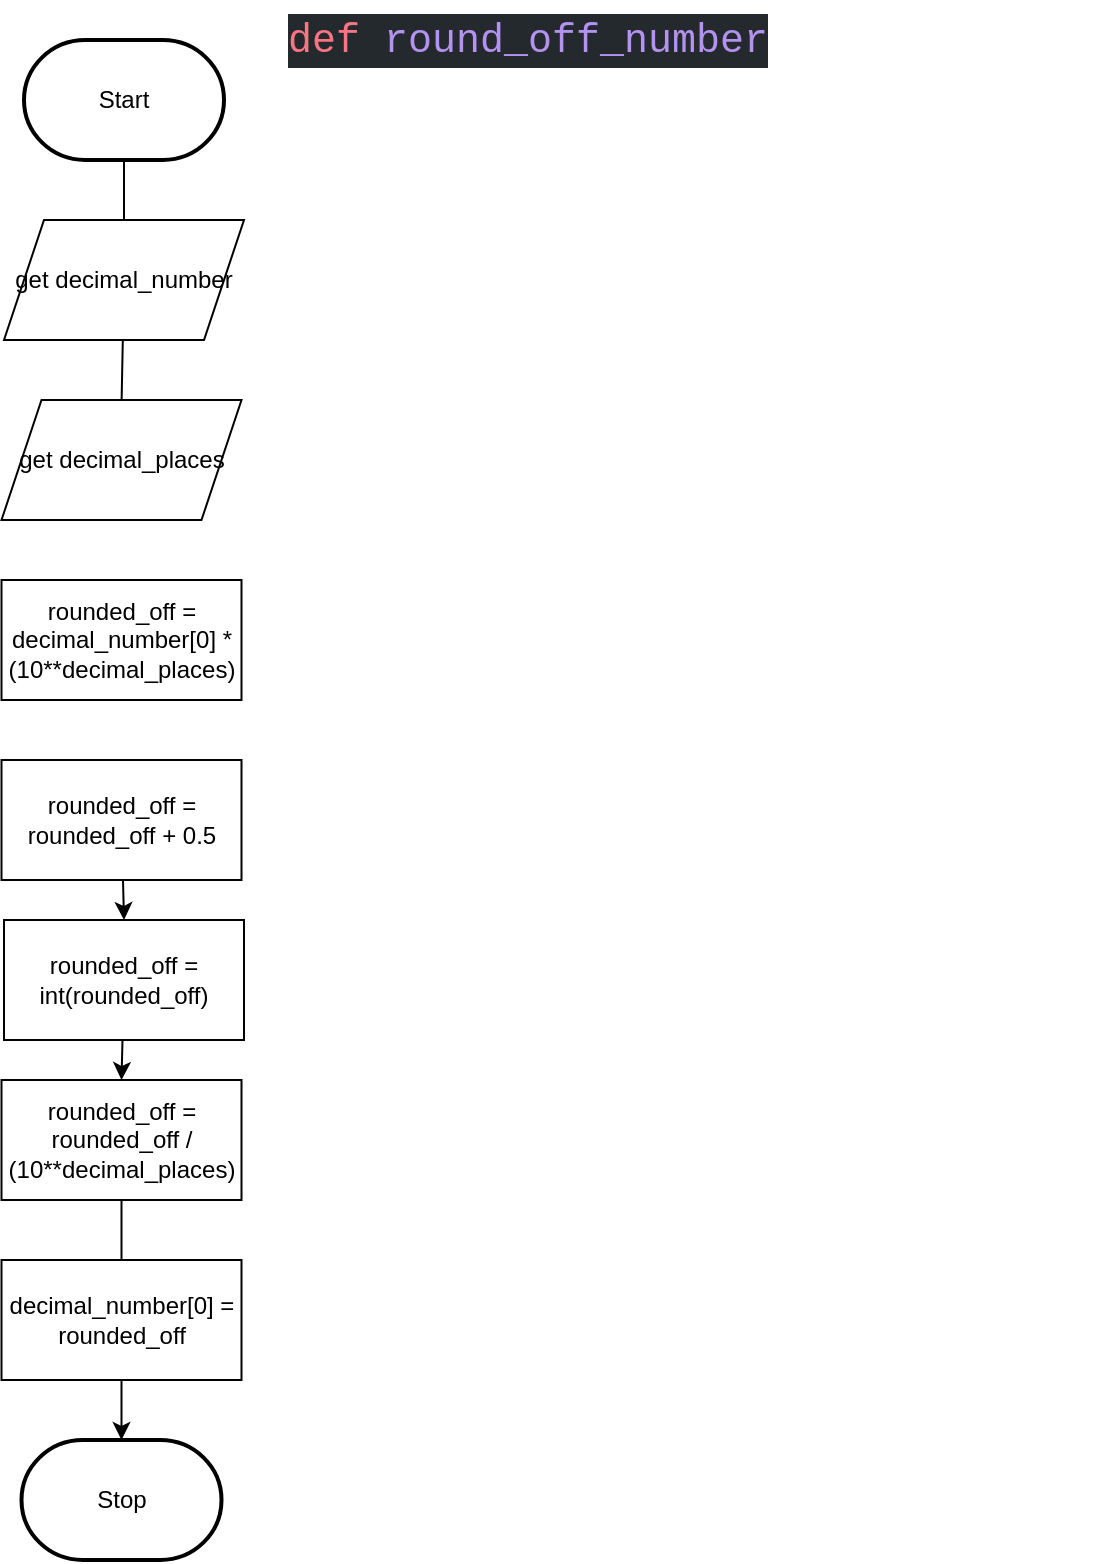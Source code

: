 <mxfile>
    <diagram id="rRbzi94DjYtUf3qIHJvX" name="Page-1">
        <mxGraphModel dx="848" dy="466" grid="1" gridSize="10" guides="1" tooltips="1" connect="1" arrows="1" fold="1" page="1" pageScale="1" pageWidth="827" pageHeight="1169" math="0" shadow="0">
            <root>
                <mxCell id="0"/>
                <mxCell id="1" parent="0"/>
                <mxCell id="92" style="edgeStyle=none;html=1;" parent="1" source="2" edge="1">
                    <mxGeometry relative="1" as="geometry">
                        <mxPoint x="320" y="180" as="targetPoint"/>
                    </mxGeometry>
                </mxCell>
                <mxCell id="2" value="Start" style="strokeWidth=2;html=1;shape=mxgraph.flowchart.terminator;whiteSpace=wrap;" parent="1" vertex="1">
                    <mxGeometry x="270" y="70" width="100" height="60" as="geometry"/>
                </mxCell>
                <mxCell id="97" style="edgeStyle=none;html=1;entryX=0.569;entryY=-0.057;entryDx=0;entryDy=0;entryPerimeter=0;" parent="1" source="94" edge="1">
                    <mxGeometry relative="1" as="geometry">
                        <mxPoint x="318.28" y="276.58" as="targetPoint"/>
                    </mxGeometry>
                </mxCell>
                <mxCell id="94" value="get decimal_number" style="shape=parallelogram;perimeter=parallelogramPerimeter;whiteSpace=wrap;html=1;fixedSize=1;" parent="1" vertex="1">
                    <mxGeometry x="260" y="160" width="120" height="60" as="geometry"/>
                </mxCell>
                <mxCell id="118" value="&lt;div style=&quot;color: rgb(225 , 228 , 232) ; background-color: rgb(36 , 41 , 46) ; font-family: &amp;#34;comic mono&amp;#34; , &amp;#34;consolas&amp;#34; , &amp;#34;courier new&amp;#34; , monospace , &amp;#34;consolas&amp;#34; , &amp;#34;courier new&amp;#34; , monospace ; font-weight: normal ; font-size: 20px ; line-height: 27px&quot;&gt;&lt;div style=&quot;font-family: &amp;#34;comic mono&amp;#34; , &amp;#34;consolas&amp;#34; , &amp;#34;courier new&amp;#34; , monospace , &amp;#34;consolas&amp;#34; , &amp;#34;courier new&amp;#34; , monospace ; line-height: 27px&quot;&gt;&lt;span style=&quot;color: #f97583&quot;&gt;def&lt;/span&gt; &lt;span style=&quot;color: #b392f0&quot;&gt;round_off_number&lt;/span&gt;&lt;/div&gt;&lt;/div&gt;" style="text;whiteSpace=wrap;html=1;" parent="1" vertex="1">
                    <mxGeometry x="400" y="50" width="410" height="40" as="geometry"/>
                </mxCell>
                <mxCell id="155" style="edgeStyle=none;html=1;" parent="1" edge="1">
                    <mxGeometry relative="1" as="geometry">
                        <mxPoint x="320" y="380" as="targetPoint"/>
                        <mxPoint x="320" y="340" as="sourcePoint"/>
                    </mxGeometry>
                </mxCell>
                <mxCell id="158" style="edgeStyle=none;html=1;entryX=0.5;entryY=0;entryDx=0;entryDy=0;fontSize=12;fontColor=#F0F0F0;" parent="1" edge="1">
                    <mxGeometry relative="1" as="geometry">
                        <mxPoint x="319.5" y="440" as="sourcePoint"/>
                        <mxPoint x="319.5" y="490" as="targetPoint"/>
                    </mxGeometry>
                </mxCell>
                <mxCell id="172" value="Stop" style="strokeWidth=2;html=1;shape=mxgraph.flowchart.terminator;whiteSpace=wrap;" parent="1" vertex="1">
                    <mxGeometry x="268.75" y="770" width="100" height="60" as="geometry"/>
                </mxCell>
                <mxCell id="192" value="get decimal_places" style="shape=parallelogram;perimeter=parallelogramPerimeter;whiteSpace=wrap;html=1;fixedSize=1;" parent="1" vertex="1">
                    <mxGeometry x="258.75" y="250" width="120" height="60" as="geometry"/>
                </mxCell>
                <mxCell id="193" value="rounded_off = decimal_number[0] * (10**decimal_places)" style="rounded=0;whiteSpace=wrap;html=1;" parent="1" vertex="1">
                    <mxGeometry x="258.75" y="340" width="120" height="60" as="geometry"/>
                </mxCell>
                <mxCell id="199" style="edgeStyle=none;html=1;entryX=0.5;entryY=0;entryDx=0;entryDy=0;entryPerimeter=0;startArrow=none;" edge="1" parent="1" source="200" target="172">
                    <mxGeometry relative="1" as="geometry"/>
                </mxCell>
                <mxCell id="194" value="rounded_off = rounded_off / (10**decimal_places)" style="rounded=0;whiteSpace=wrap;html=1;" parent="1" vertex="1">
                    <mxGeometry x="258.75" y="590" width="120" height="60" as="geometry"/>
                </mxCell>
                <mxCell id="198" style="edgeStyle=none;html=1;entryX=0.5;entryY=0;entryDx=0;entryDy=0;" edge="1" parent="1" source="195" target="194">
                    <mxGeometry relative="1" as="geometry"/>
                </mxCell>
                <mxCell id="195" value="rounded_off = int(rounded_off)" style="rounded=0;whiteSpace=wrap;html=1;" parent="1" vertex="1">
                    <mxGeometry x="260" y="510" width="120" height="60" as="geometry"/>
                </mxCell>
                <mxCell id="197" style="edgeStyle=none;html=1;entryX=0.5;entryY=0;entryDx=0;entryDy=0;" edge="1" parent="1" source="196" target="195">
                    <mxGeometry relative="1" as="geometry"/>
                </mxCell>
                <mxCell id="196" value="rounded_off = rounded_off + 0.5" style="rounded=0;whiteSpace=wrap;html=1;" parent="1" vertex="1">
                    <mxGeometry x="258.75" y="430" width="120" height="60" as="geometry"/>
                </mxCell>
                <mxCell id="200" value="decimal_number[0] = rounded_off" style="rounded=0;whiteSpace=wrap;html=1;" vertex="1" parent="1">
                    <mxGeometry x="258.75" y="680" width="120" height="60" as="geometry"/>
                </mxCell>
                <mxCell id="201" value="" style="edgeStyle=none;html=1;entryX=0.5;entryY=0;entryDx=0;entryDy=0;entryPerimeter=0;endArrow=none;" edge="1" parent="1" source="194" target="200">
                    <mxGeometry relative="1" as="geometry">
                        <mxPoint x="318.75" y="650" as="sourcePoint"/>
                        <mxPoint x="318.75" y="770" as="targetPoint"/>
                    </mxGeometry>
                </mxCell>
            </root>
        </mxGraphModel>
    </diagram>
</mxfile>